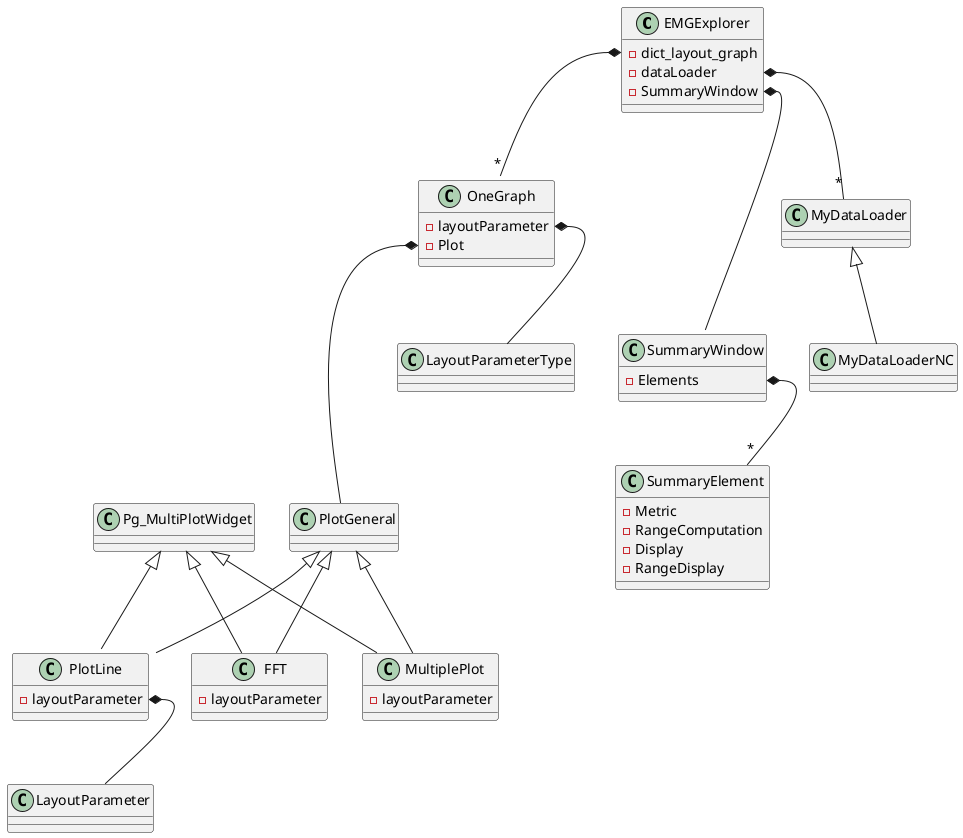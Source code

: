 @startuml

class EMGExplorer{
    - dict_layout_graph
    - dataLoader
    - SummaryWindow
}

class MyDataLoader{

}

class MyDataLoaderNC{

}

Class OneGraph{
    - layoutParameter
    - Plot

}
Class LayoutParameterType{

}

Class LayoutParameter{

}

Class PlotGeneral{

}

Class Pg_MultiPlotWidget{

}
Class PlotLine{
    -layoutParameter
}
Class FFT{
    -layoutParameter

}
Class MultiplePlot{
    -layoutParameter

}

EMGExplorer::dict_layout_graph *-- "*" OneGraph
EMGExplorer::dataLoader *-- "*"MyDataLoader

MyDataLoader <|-- MyDataLoaderNC

PlotGeneral <|-- PlotLine
PlotGeneral <|-- FFT
PlotGeneral <|-- MultiplePlot

Pg_MultiPlotWidget <|-- PlotLine
Pg_MultiPlotWidget <|-- FFT
Pg_MultiPlotWidget <|-- MultiplePlot

PlotLine::layoutParameter *-- LayoutParameter

OneGraph::layoutParameter *-- LayoutParameterType
OneGraph::Plot *--- PlotGeneral


class SummaryWindow{
    - Elements
}

class SummaryElement{
    - Metric
    - RangeComputation
    - Display 
    - RangeDisplay

}


SummaryWindow::Elements *-- "*" SummaryElement
EMGExplorer::SummaryWindow *--- SummaryWindow
@enduml

